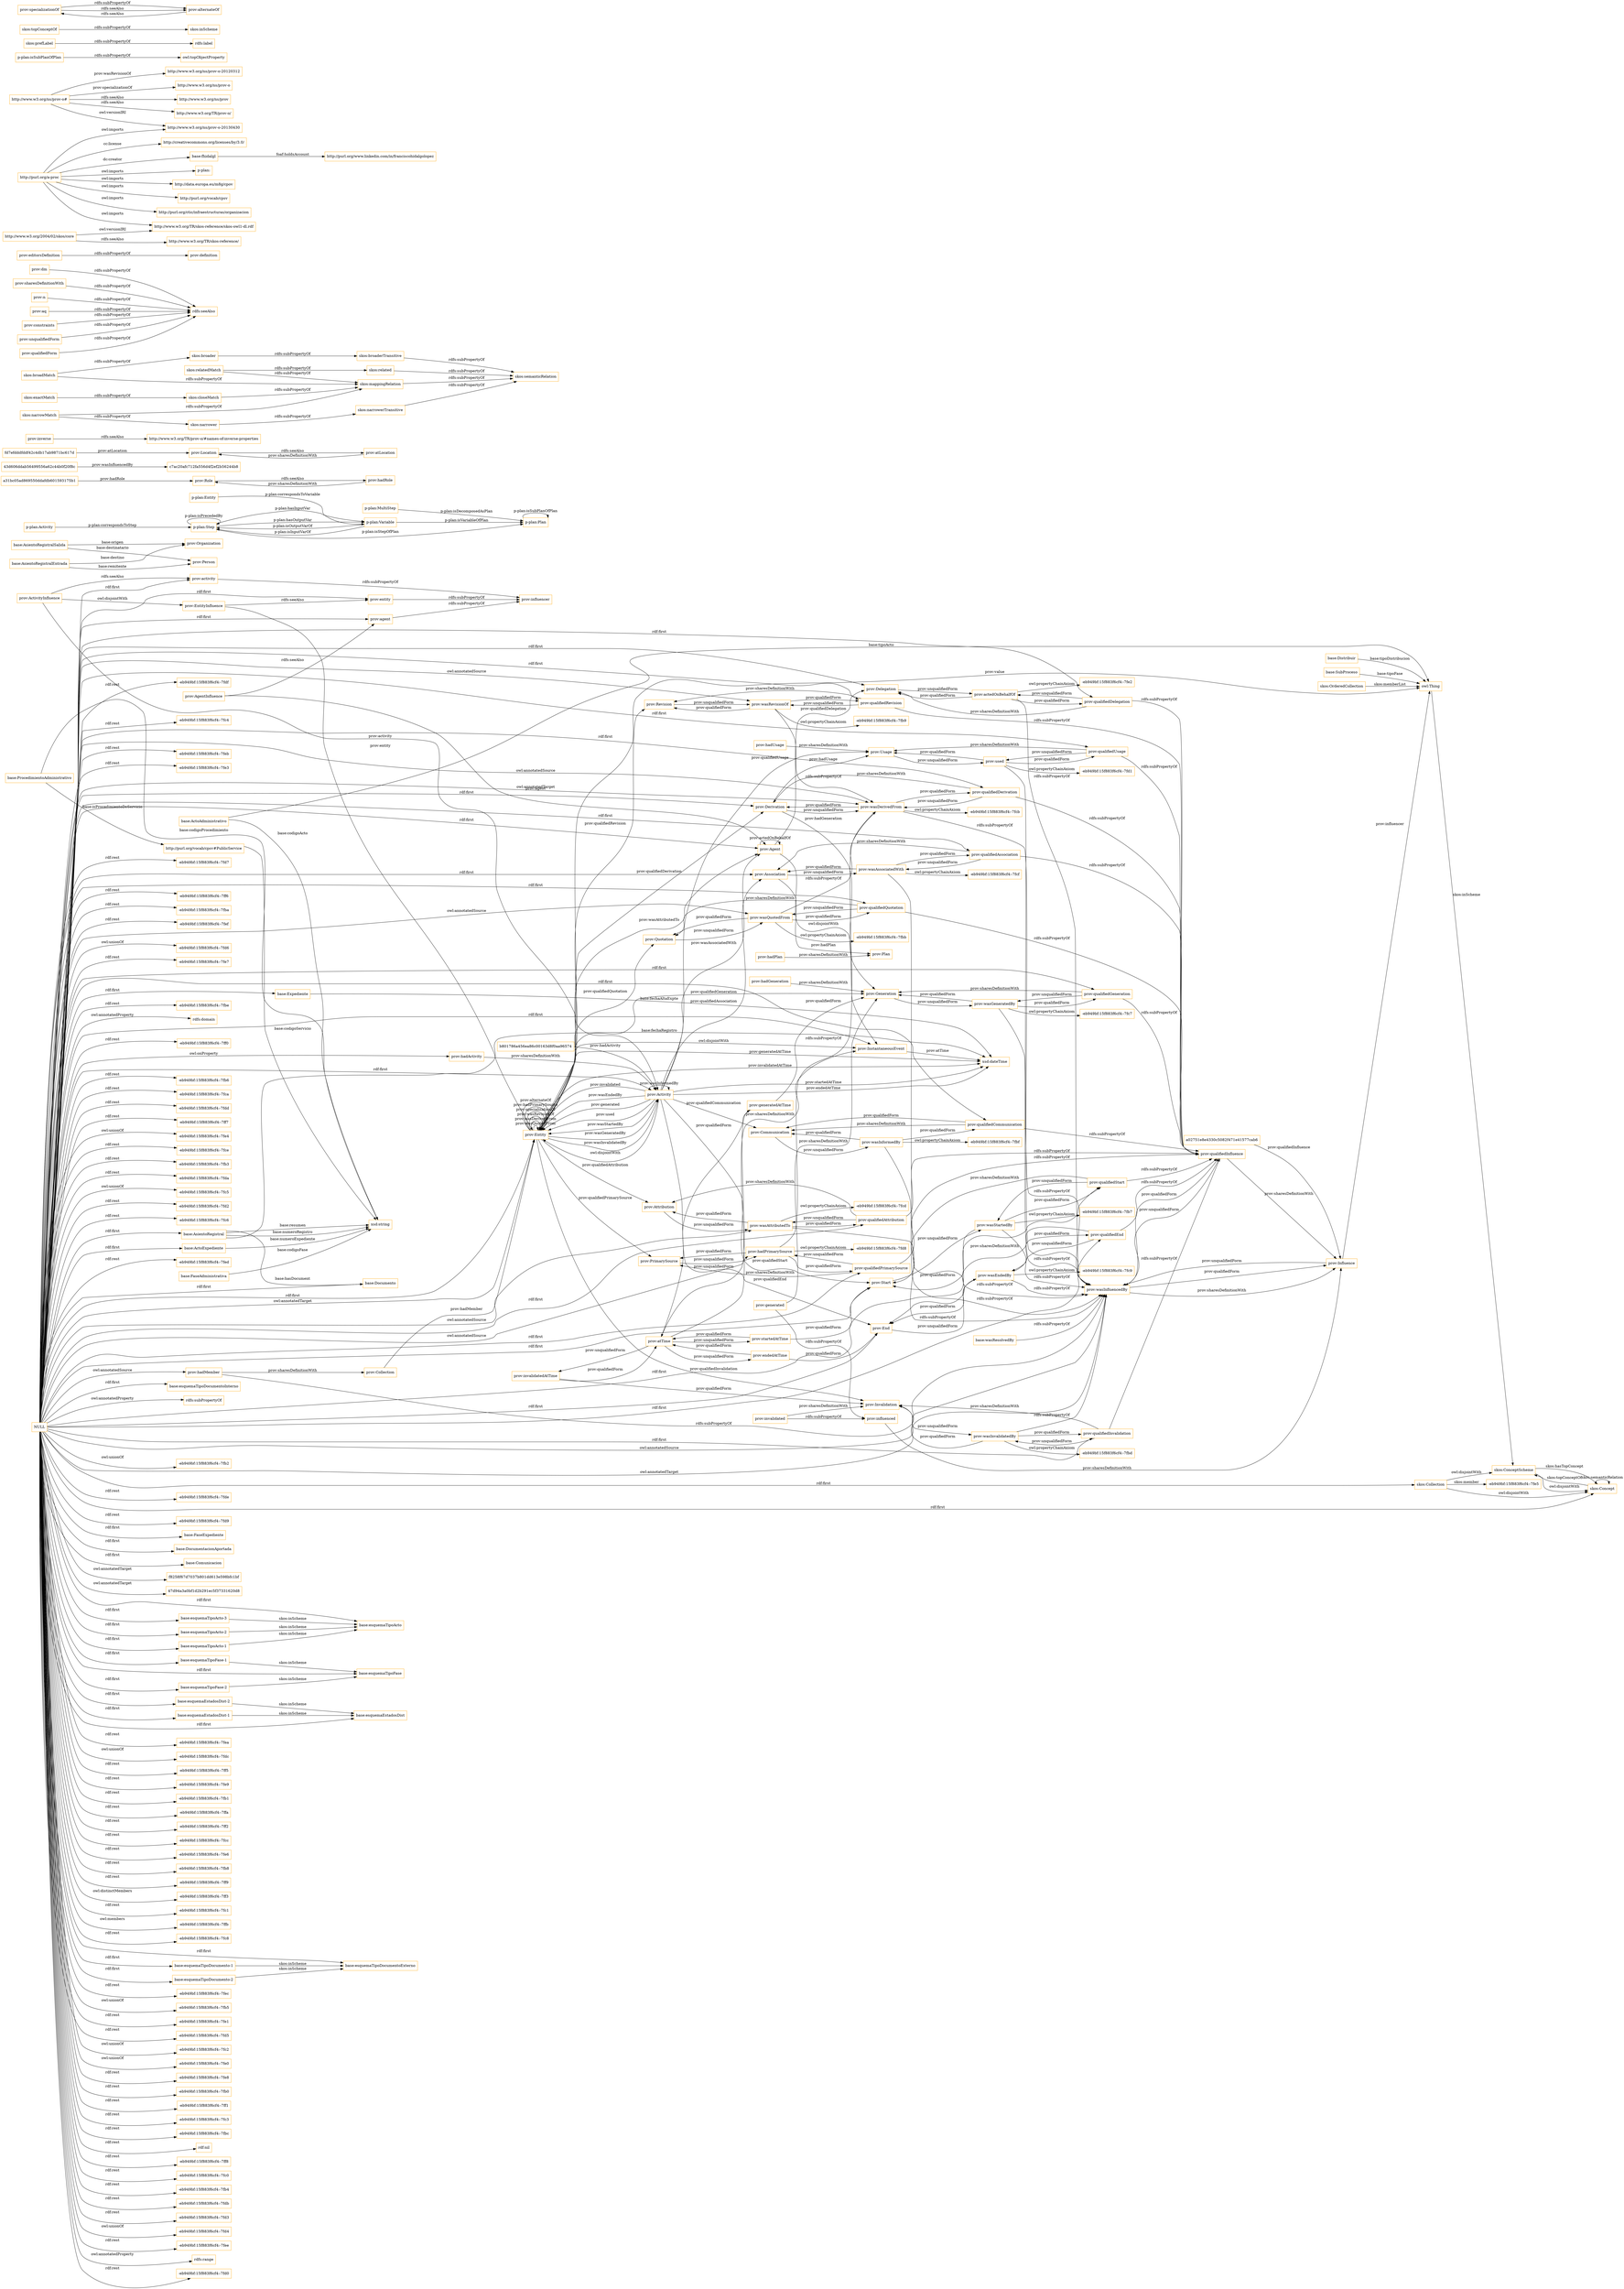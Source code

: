 digraph ar2dtool_diagram { 
rankdir=LR;
size="1501"
node [shape = rectangle, color="orange"]; "base:Distribuir" "base:AsientoRegistral" "base:FaseExpediente" "base:Documento" "base:AsientoRegistralSalida" "base:DocumentacionAportada" "base:ProcedimientoAdministrativo" "base:FaseAdministrativa" "base:ActoExpediente" "base:SubProceso" "skos:ConceptScheme" "base:AsientoRegistralEntrada" "base:Comunicacion" "base:Expediente" "skos:Concept" "base:ActoAdministrativo" "-eb949bf:15f883f6cf4:-7fe5" "skos:OrderedCollection" "skos:Collection" "p-plan:MultiStep" "p-plan:Activity" "p-plan:Step" "p-plan:Entity" "prov:Entity" "p-plan:Plan" "prov:Plan" "prov:Activity" "p-plan:Variable" "prov:Influence" "prov:End" "prov:Agent" "prov:Derivation" "prov:Role" "c7ac20afc712fa556d4f2ef2b56244b8" "prov:Quotation" "43d606ddab56499556a62c44b0f20f8c" "prov:Collection" "prov:InstantaneousEvent" "prov:Delegation" "prov:Invalidation" "fd7efdddfddf42c4db17ab9871bc617d" "prov:Usage" "f8258f67d7037b801dd613e598bfc1bf" "prov:Attribution" "prov:PrimarySource" "owl:Thing" "prov:ActivityInfluence" "47d94a3a0bf1d2b291ec5f37331620d8" "prov:Organization" "prov:Revision" "prov:Communication" "prov:Association" "prov:Start" "b801786a456ea86c00163d8f0aa96574" "a02751e8e4330c5082f471e41577cab6" "a31bc05ad869550ddafdb601593175b1" "prov:EntityInfluence" "prov:Location" "prov:AgentInfluence" "prov:Generation" "prov:Person" ; /*classes style*/
	"prov:qualifiedQuotation" -> "prov:wasQuotedFrom" [ label = "prov:unqualifiedForm" ];
	"prov:qualifiedQuotation" -> "prov:Quotation" [ label = "prov:sharesDefinitionWith" ];
	"prov:qualifiedQuotation" -> "prov:qualifiedInfluence" [ label = "rdfs:subPropertyOf" ];
	"prov:inverse" -> "http://www.w3.org/TR/prov-o/#names-of-inverse-properties" [ label = "rdfs:seeAlso" ];
	"prov:atLocation" -> "prov:Location" [ label = "prov:sharesDefinitionWith" ];
	"prov:Quotation" -> "prov:wasQuotedFrom" [ label = "prov:unqualifiedForm" ];
	"prov:Invalidation" -> "prov:wasInvalidatedBy" [ label = "prov:unqualifiedForm" ];
	"base:esquemaTipoActo-2" -> "base:esquemaTipoActo" [ label = "skos:inScheme" ];
	"skos:relatedMatch" -> "skos:related" [ label = "rdfs:subPropertyOf" ];
	"skos:relatedMatch" -> "skos:mappingRelation" [ label = "rdfs:subPropertyOf" ];
	"base:esquemaTipoFase-1" -> "base:esquemaTipoFase" [ label = "skos:inScheme" ];
	"prov:Location" -> "prov:atLocation" [ label = "rdfs:seeAlso" ];
	"prov:Communication" -> "prov:wasInformedBy" [ label = "prov:unqualifiedForm" ];
	"prov:dm" -> "rdfs:seeAlso" [ label = "rdfs:subPropertyOf" ];
	"prov:ActivityInfluence" -> "prov:activity" [ label = "rdfs:seeAlso" ];
	"prov:ActivityInfluence" -> "prov:EntityInfluence" [ label = "owl:disjointWith" ];
	"prov:used" -> "-eb949bf:15f883f6cf4:-7fd1" [ label = "owl:propertyChainAxiom" ];
	"prov:used" -> "prov:wasInfluencedBy" [ label = "rdfs:subPropertyOf" ];
	"prov:used" -> "prov:Usage" [ label = "prov:qualifiedForm" ];
	"prov:used" -> "prov:qualifiedUsage" [ label = "prov:qualifiedForm" ];
	"prov:entity" -> "prov:influencer" [ label = "rdfs:subPropertyOf" ];
	"prov:qualifiedDelegation" -> "prov:Delegation" [ label = "prov:sharesDefinitionWith" ];
	"prov:qualifiedDelegation" -> "prov:actedOnBehalfOf" [ label = "prov:unqualifiedForm" ];
	"prov:qualifiedDelegation" -> "prov:qualifiedInfluence" [ label = "rdfs:subPropertyOf" ];
	"prov:qualifiedStart" -> "prov:Start" [ label = "prov:sharesDefinitionWith" ];
	"prov:qualifiedStart" -> "prov:wasStartedBy" [ label = "prov:unqualifiedForm" ];
	"prov:qualifiedStart" -> "prov:qualifiedInfluence" [ label = "rdfs:subPropertyOf" ];
	"prov:qualifiedAssociation" -> "prov:Association" [ label = "prov:sharesDefinitionWith" ];
	"prov:qualifiedAssociation" -> "prov:wasAssociatedWith" [ label = "prov:unqualifiedForm" ];
	"prov:qualifiedAssociation" -> "prov:qualifiedInfluence" [ label = "rdfs:subPropertyOf" ];
	"prov:actedOnBehalfOf" -> "-eb949bf:15f883f6cf4:-7fe2" [ label = "owl:propertyChainAxiom" ];
	"prov:actedOnBehalfOf" -> "prov:qualifiedDelegation" [ label = "prov:qualifiedForm" ];
	"prov:actedOnBehalfOf" -> "prov:Delegation" [ label = "prov:qualifiedForm" ];
	"prov:actedOnBehalfOf" -> "prov:wasInfluencedBy" [ label = "rdfs:subPropertyOf" ];
	"prov:qualifiedCommunication" -> "prov:Communication" [ label = "prov:sharesDefinitionWith" ];
	"prov:qualifiedCommunication" -> "prov:Communication" [ label = "prov:qualifiedForm" ];
	"prov:qualifiedCommunication" -> "prov:qualifiedInfluence" [ label = "rdfs:subPropertyOf" ];
	"skos:related" -> "skos:semanticRelation" [ label = "rdfs:subPropertyOf" ];
	"prov:wasRevisionOf" -> "prov:Revision" [ label = "prov:qualifiedForm" ];
	"prov:wasRevisionOf" -> "-eb949bf:15f883f6cf4:-7fb9" [ label = "owl:propertyChainAxiom" ];
	"prov:wasRevisionOf" -> "prov:qualifiedRevision" [ label = "prov:qualifiedForm" ];
	"prov:wasRevisionOf" -> "prov:wasDerivedFrom" [ label = "rdfs:subPropertyOf" ];
	"prov:editorsDefinition" -> "prov:definition" [ label = "rdfs:subPropertyOf" ];
	"prov:wasDerivedFrom" -> "prov:Derivation" [ label = "prov:qualifiedForm" ];
	"prov:wasDerivedFrom" -> "prov:qualifiedDerivation" [ label = "prov:qualifiedForm" ];
	"prov:wasDerivedFrom" -> "prov:wasInfluencedBy" [ label = "rdfs:subPropertyOf" ];
	"prov:wasDerivedFrom" -> "-eb949bf:15f883f6cf4:-7fcb" [ label = "owl:propertyChainAxiom" ];
	"base:esquemaTipoActo-1" -> "base:esquemaTipoActo" [ label = "skos:inScheme" ];
	"prov:wasEndedBy" -> "prov:qualifiedEnd" [ label = "prov:qualifiedForm" ];
	"prov:wasEndedBy" -> "-eb949bf:15f883f6cf4:-7fc9" [ label = "owl:propertyChainAxiom" ];
	"prov:wasEndedBy" -> "prov:End" [ label = "prov:qualifiedForm" ];
	"prov:wasEndedBy" -> "prov:wasInfluencedBy" [ label = "rdfs:subPropertyOf" ];
	"base:esquemaEstadosDist-2" -> "base:esquemaEstadosDist" [ label = "skos:inScheme" ];
	"prov:PrimarySource" -> "prov:hadPrimarySource" [ label = "prov:unqualifiedForm" ];
	"skos:ConceptScheme" -> "skos:Concept" [ label = "owl:disjointWith" ];
	"prov:wasAttributedTo" -> "prov:Attribution" [ label = "prov:qualifiedForm" ];
	"prov:wasAttributedTo" -> "prov:wasInfluencedBy" [ label = "rdfs:subPropertyOf" ];
	"prov:wasAttributedTo" -> "-eb949bf:15f883f6cf4:-7fcd" [ label = "owl:propertyChainAxiom" ];
	"prov:wasAttributedTo" -> "prov:qualifiedAttribution" [ label = "prov:qualifiedForm" ];
	"prov:Role" -> "prov:hadRole" [ label = "rdfs:seeAlso" ];
	"prov:Attribution" -> "prov:wasAttributedTo" [ label = "prov:unqualifiedForm" ];
	"prov:hadPrimarySource" -> "prov:PrimarySource" [ label = "prov:qualifiedForm" ];
	"prov:hadPrimarySource" -> "-eb949bf:15f883f6cf4:-7fd8" [ label = "owl:propertyChainAxiom" ];
	"prov:hadPrimarySource" -> "prov:qualifiedPrimarySource" [ label = "prov:qualifiedForm" ];
	"prov:hadPrimarySource" -> "prov:wasDerivedFrom" [ label = "rdfs:subPropertyOf" ];
	"prov:qualifiedPrimarySource" -> "prov:qualifiedInfluence" [ label = "rdfs:subPropertyOf" ];
	"prov:qualifiedPrimarySource" -> "prov:PrimarySource" [ label = "prov:sharesDefinitionWith" ];
	"prov:qualifiedPrimarySource" -> "prov:hadPrimarySource" [ label = "prov:unqualifiedForm" ];
	"prov:invalidated" -> "prov:influenced" [ label = "rdfs:subPropertyOf" ];
	"prov:invalidated" -> "prov:Invalidation" [ label = "prov:sharesDefinitionWith" ];
	"prov:generated" -> "prov:Generation" [ label = "prov:sharesDefinitionWith" ];
	"prov:generated" -> "prov:influenced" [ label = "rdfs:subPropertyOf" ];
	"skos:narrower" -> "skos:narrowerTransitive" [ label = "rdfs:subPropertyOf" ];
	"prov:Delegation" -> "prov:actedOnBehalfOf" [ label = "prov:unqualifiedForm" ];
	"skos:broaderTransitive" -> "skos:semanticRelation" [ label = "rdfs:subPropertyOf" ];
	"skos:broader" -> "skos:broaderTransitive" [ label = "rdfs:subPropertyOf" ];
	"prov:End" -> "prov:wasEndedBy" [ label = "prov:unqualifiedForm" ];
	"prov:Derivation" -> "prov:wasDerivedFrom" [ label = "prov:unqualifiedForm" ];
	"http://purl.org/a-proc" -> "base:fhidalgl" [ label = "dc:creator" ];
	"http://purl.org/a-proc" -> "p-plan:" [ label = "owl:imports" ];
	"http://purl.org/a-proc" -> "http://www.w3.org/ns/prov-o-20130430" [ label = "owl:imports" ];
	"http://purl.org/a-proc" -> "http://data.europa.eu/m8g/cpov" [ label = "owl:imports" ];
	"http://purl.org/a-proc" -> "http://purl.org/vocab/cpsv" [ label = "owl:imports" ];
	"http://purl.org/a-proc" -> "http://purl.org/ctic/infraestructuras/organizacion" [ label = "owl:imports" ];
	"http://purl.org/a-proc" -> "http://www.w3.org/TR/skos-reference/skos-owl1-dl.rdf" [ label = "owl:imports" ];
	"http://purl.org/a-proc" -> "http://creativecommons.org/licenses/by/3.0/" [ label = "cc:license" ];
	"prov:Association" -> "prov:wasAssociatedWith" [ label = "prov:unqualifiedForm" ];
	"prov:qualifiedDerivation" -> "prov:wasDerivedFrom" [ label = "prov:unqualifiedForm" ];
	"prov:qualifiedDerivation" -> "prov:qualifiedInfluence" [ label = "rdfs:subPropertyOf" ];
	"prov:qualifiedDerivation" -> "prov:Derivation" [ label = "prov:sharesDefinitionWith" ];
	"base:esquemaEstadosDist-1" -> "base:esquemaEstadosDist" [ label = "skos:inScheme" ];
	"prov:wasInfluencedBy" -> "prov:Influence" [ label = "prov:sharesDefinitionWith" ];
	"prov:wasInfluencedBy" -> "prov:Influence" [ label = "prov:qualifiedForm" ];
	"prov:wasInfluencedBy" -> "prov:qualifiedInfluence" [ label = "prov:qualifiedForm" ];
	"prov:hadPlan" -> "prov:Plan" [ label = "prov:sharesDefinitionWith" ];
	"prov:Usage" -> "prov:used" [ label = "prov:unqualifiedForm" ];
	"skos:broadMatch" -> "skos:broader" [ label = "rdfs:subPropertyOf" ];
	"skos:broadMatch" -> "skos:mappingRelation" [ label = "rdfs:subPropertyOf" ];
	"http://www.w3.org/2004/02/skos/core" -> "http://www.w3.org/TR/skos-reference/skos-owl1-dl.rdf" [ label = "owl:versionIRI" ];
	"http://www.w3.org/2004/02/skos/core" -> "http://www.w3.org/TR/skos-reference/" [ label = "rdfs:seeAlso" ];
	"prov:hadUsage" -> "prov:Usage" [ label = "prov:sharesDefinitionWith" ];
	"prov:hadMember" -> "prov:Collection" [ label = "prov:sharesDefinitionWith" ];
	"prov:hadMember" -> "prov:wasInfluencedBy" [ label = "rdfs:subPropertyOf" ];
	"prov:Agent" -> "prov:InstantaneousEvent" [ label = "owl:disjointWith" ];
	"prov:agent" -> "prov:influencer" [ label = "rdfs:subPropertyOf" ];
	"prov:hadGeneration" -> "prov:Generation" [ label = "prov:sharesDefinitionWith" ];
	"p-plan:isSubPlanOfPlan" -> "owl:topObjectProperty" [ label = "rdfs:subPropertyOf" ];
	"prov:Start" -> "prov:wasStartedBy" [ label = "prov:unqualifiedForm" ];
	"prov:Revision" -> "prov:wasRevisionOf" [ label = "prov:unqualifiedForm" ];
	"prov:qualifiedGeneration" -> "prov:wasGeneratedBy" [ label = "prov:unqualifiedForm" ];
	"prov:qualifiedGeneration" -> "prov:qualifiedInfluence" [ label = "rdfs:subPropertyOf" ];
	"prov:qualifiedGeneration" -> "prov:Generation" [ label = "prov:sharesDefinitionWith" ];
	"skos:narrowerTransitive" -> "skos:semanticRelation" [ label = "rdfs:subPropertyOf" ];
	"NULL" -> "-eb949bf:15f883f6cf4:-7fea" [ label = "rdf:rest" ];
	"NULL" -> "-eb949bf:15f883f6cf4:-7fdc" [ label = "owl:unionOf" ];
	"NULL" -> "prov:Start" [ label = "rdf:first" ];
	"NULL" -> "prov:qualifiedRevision" [ label = "rdf:first" ];
	"NULL" -> "-eb949bf:15f883f6cf4:-7ff5" [ label = "rdf:rest" ];
	"NULL" -> "base:ActoExpediente" [ label = "rdf:first" ];
	"NULL" -> "prov:qualifiedStart" [ label = "rdf:first" ];
	"NULL" -> "-eb949bf:15f883f6cf4:-7fe9" [ label = "rdf:rest" ];
	"NULL" -> "skos:Concept" [ label = "rdf:first" ];
	"NULL" -> "-eb949bf:15f883f6cf4:-7fb1" [ label = "rdf:rest" ];
	"NULL" -> "-eb949bf:15f883f6cf4:-7ffa" [ label = "rdf:rest" ];
	"NULL" -> "base:esquemaTipoActo-1" [ label = "rdf:first" ];
	"NULL" -> "-eb949bf:15f883f6cf4:-7ff2" [ label = "rdf:rest" ];
	"NULL" -> "-eb949bf:15f883f6cf4:-7fcc" [ label = "rdf:rest" ];
	"NULL" -> "prov:wasInfluencedBy" [ label = "owl:annotatedTarget" ];
	"NULL" -> "-eb949bf:15f883f6cf4:-7fe6" [ label = "rdf:rest" ];
	"NULL" -> "-eb949bf:15f883f6cf4:-7fb8" [ label = "rdf:rest" ];
	"NULL" -> "prov:hadMember" [ label = "owl:annotatedSource" ];
	"NULL" -> "-eb949bf:15f883f6cf4:-7ff9" [ label = "rdf:rest" ];
	"NULL" -> "-eb949bf:15f883f6cf4:-7ff3" [ label = "owl:distinctMembers" ];
	"NULL" -> "-eb949bf:15f883f6cf4:-7fc1" [ label = "rdf:rest" ];
	"NULL" -> "base:esquemaEstadosDist" [ label = "rdf:first" ];
	"NULL" -> "prov:Derivation" [ label = "rdf:first" ];
	"NULL" -> "-eb949bf:15f883f6cf4:-7ffb" [ label = "owl:members" ];
	"NULL" -> "prov:qualifiedAssociation" [ label = "rdf:first" ];
	"NULL" -> "base:Comunicacion" [ label = "rdf:first" ];
	"NULL" -> "-eb949bf:15f883f6cf4:-7fc8" [ label = "rdf:rest" ];
	"NULL" -> "base:esquemaTipoDocumento-1" [ label = "rdf:first" ];
	"NULL" -> "base:esquemaTipoDocumento-2" [ label = "rdf:first" ];
	"NULL" -> "base:esquemaTipoFase-1" [ label = "rdf:first" ];
	"NULL" -> "prov:wasDerivedFrom" [ label = "owl:annotatedSource" ];
	"NULL" -> "-eb949bf:15f883f6cf4:-7fec" [ label = "rdf:rest" ];
	"NULL" -> "prov:wasInfluencedBy" [ label = "owl:annotatedSource" ];
	"NULL" -> "prov:qualifiedCommunication" [ label = "rdf:first" ];
	"NULL" -> "prov:wasDerivedFrom" [ label = "owl:annotatedTarget" ];
	"NULL" -> "f8258f67d7037b801dd613e598bfc1bf" [ label = "owl:annotatedTarget" ];
	"NULL" -> "-eb949bf:15f883f6cf4:-7fb5" [ label = "owl:unionOf" ];
	"NULL" -> "-eb949bf:15f883f6cf4:-7fe1" [ label = "rdf:rest" ];
	"NULL" -> "prov:qualifiedPrimarySource" [ label = "rdf:first" ];
	"NULL" -> "-eb949bf:15f883f6cf4:-7fd5" [ label = "rdf:rest" ];
	"NULL" -> "-eb949bf:15f883f6cf4:-7fc2" [ label = "owl:unionOf" ];
	"NULL" -> "base:Documento" [ label = "rdf:first" ];
	"NULL" -> "-eb949bf:15f883f6cf4:-7fe0" [ label = "owl:unionOf" ];
	"NULL" -> "-eb949bf:15f883f6cf4:-7fe8" [ label = "rdf:rest" ];
	"NULL" -> "-eb949bf:15f883f6cf4:-7fb0" [ label = "rdf:rest" ];
	"NULL" -> "prov:wasAttributedTo" [ label = "owl:annotatedSource" ];
	"NULL" -> "prov:Entity" [ label = "rdf:first" ];
	"NULL" -> "-eb949bf:15f883f6cf4:-7ff1" [ label = "rdf:rest" ];
	"NULL" -> "-eb949bf:15f883f6cf4:-7fc3" [ label = "rdf:rest" ];
	"NULL" -> "prov:entity" [ label = "rdf:first" ];
	"NULL" -> "prov:qualifiedUsage" [ label = "rdf:first" ];
	"NULL" -> "-eb949bf:15f883f6cf4:-7fbc" [ label = "rdf:rest" ];
	"NULL" -> "base:Expediente" [ label = "rdf:first" ];
	"NULL" -> "prov:Delegation" [ label = "rdf:first" ];
	"NULL" -> "prov:Entity" [ label = "owl:annotatedTarget" ];
	"NULL" -> "prov:wasQuotedFrom" [ label = "owl:annotatedSource" ];
	"NULL" -> "rdf:nil" [ label = "rdf:rest" ];
	"NULL" -> "-eb949bf:15f883f6cf4:-7ff8" [ label = "rdf:rest" ];
	"NULL" -> "-eb949bf:15f883f6cf4:-7fc0" [ label = "rdf:rest" ];
	"NULL" -> "-eb949bf:15f883f6cf4:-7fb4" [ label = "rdf:rest" ];
	"NULL" -> "-eb949bf:15f883f6cf4:-7fdb" [ label = "rdf:rest" ];
	"NULL" -> "prov:qualifiedInvalidation" [ label = "rdf:first" ];
	"NULL" -> "base:esquemaEstadosDist-1" [ label = "rdf:first" ];
	"NULL" -> "-eb949bf:15f883f6cf4:-7fd3" [ label = "rdf:rest" ];
	"NULL" -> "-eb949bf:15f883f6cf4:-7fd4" [ label = "owl:unionOf" ];
	"NULL" -> "prov:agent" [ label = "rdf:first" ];
	"NULL" -> "prov:qualifiedEnd" [ label = "rdf:first" ];
	"NULL" -> "-eb949bf:15f883f6cf4:-7fee" [ label = "rdf:rest" ];
	"NULL" -> "rdfs:range" [ label = "owl:annotatedProperty" ];
	"NULL" -> "prov:Activity" [ label = "rdf:first" ];
	"NULL" -> "prov:End" [ label = "rdf:first" ];
	"NULL" -> "47d94a3a0bf1d2b291ec5f37331620d8" [ label = "owl:annotatedTarget" ];
	"NULL" -> "-eb949bf:15f883f6cf4:-7fd0" [ label = "rdf:rest" ];
	"NULL" -> "prov:Association" [ label = "rdf:first" ];
	"NULL" -> "-eb949bf:15f883f6cf4:-7fdf" [ label = "rdf:rest" ];
	"NULL" -> "base:DocumentacionAportada" [ label = "rdf:first" ];
	"NULL" -> "-eb949bf:15f883f6cf4:-7fc4" [ label = "rdf:rest" ];
	"NULL" -> "-eb949bf:15f883f6cf4:-7feb" [ label = "rdf:rest" ];
	"NULL" -> "prov:activity" [ label = "rdf:first" ];
	"NULL" -> "base:esquemaEstadosDist-2" [ label = "rdf:first" ];
	"NULL" -> "-eb949bf:15f883f6cf4:-7fe3" [ label = "rdf:rest" ];
	"NULL" -> "-eb949bf:15f883f6cf4:-7fd7" [ label = "rdf:rest" ];
	"NULL" -> "prov:InstantaneousEvent" [ label = "rdf:first" ];
	"NULL" -> "-eb949bf:15f883f6cf4:-7ff6" [ label = "rdf:rest" ];
	"NULL" -> "prov:qualifiedDelegation" [ label = "rdf:first" ];
	"NULL" -> "-eb949bf:15f883f6cf4:-7fba" [ label = "rdf:rest" ];
	"NULL" -> "-eb949bf:15f883f6cf4:-7fef" [ label = "rdf:rest" ];
	"NULL" -> "-eb949bf:15f883f6cf4:-7fd6" [ label = "owl:unionOf" ];
	"NULL" -> "prov:qualifiedDerivation" [ label = "rdf:first" ];
	"NULL" -> "prov:qualifiedGeneration" [ label = "rdf:first" ];
	"NULL" -> "prov:wasRevisionOf" [ label = "owl:annotatedSource" ];
	"NULL" -> "prov:qualifiedAttribution" [ label = "rdf:first" ];
	"NULL" -> "base:esquemaTipoActo" [ label = "rdf:first" ];
	"NULL" -> "-eb949bf:15f883f6cf4:-7fe7" [ label = "rdf:rest" ];
	"NULL" -> "base:FaseExpediente" [ label = "rdf:first" ];
	"NULL" -> "-eb949bf:15f883f6cf4:-7fbe" [ label = "rdf:rest" ];
	"NULL" -> "rdfs:domain" [ label = "owl:annotatedProperty" ];
	"NULL" -> "prov:hadActivity" [ label = "owl:onProperty" ];
	"NULL" -> "prov:hadPrimarySource" [ label = "owl:annotatedSource" ];
	"NULL" -> "base:esquemaTipoActo-2" [ label = "rdf:first" ];
	"NULL" -> "base:esquemaTipoActo-3" [ label = "rdf:first" ];
	"NULL" -> "-eb949bf:15f883f6cf4:-7ff0" [ label = "rdf:rest" ];
	"NULL" -> "-eb949bf:15f883f6cf4:-7fca" [ label = "rdf:rest" ];
	"NULL" -> "base:esquemaTipoDocumentoExterno" [ label = "rdf:first" ];
	"NULL" -> "-eb949bf:15f883f6cf4:-7fe4" [ label = "owl:unionOf" ];
	"NULL" -> "-eb949bf:15f883f6cf4:-7fb6" [ label = "rdf:rest" ];
	"NULL" -> "-eb949bf:15f883f6cf4:-7fdd" [ label = "rdf:rest" ];
	"NULL" -> "-eb949bf:15f883f6cf4:-7ff7" [ label = "rdf:rest" ];
	"NULL" -> "base:esquemaTipoFase" [ label = "rdf:first" ];
	"NULL" -> "-eb949bf:15f883f6cf4:-7fce" [ label = "rdf:rest" ];
	"NULL" -> "-eb949bf:15f883f6cf4:-7fb3" [ label = "rdf:rest" ];
	"NULL" -> "-eb949bf:15f883f6cf4:-7fda" [ label = "rdf:rest" ];
	"NULL" -> "-eb949bf:15f883f6cf4:-7fc5" [ label = "owl:unionOf" ];
	"NULL" -> "-eb949bf:15f883f6cf4:-7fd2" [ label = "rdf:rest" ];
	"NULL" -> "base:esquemaTipoDocumentoInterno" [ label = "rdf:first" ];
	"NULL" -> "rdfs:subPropertyOf" [ label = "owl:annotatedProperty" ];
	"NULL" -> "-eb949bf:15f883f6cf4:-7fc6" [ label = "rdf:rest" ];
	"NULL" -> "prov:Agent" [ label = "rdf:first" ];
	"NULL" -> "-eb949bf:15f883f6cf4:-7fed" [ label = "rdf:rest" ];
	"NULL" -> "base:AsientoRegistral" [ label = "rdf:first" ];
	"NULL" -> "-eb949bf:15f883f6cf4:-7fb2" [ label = "owl:unionOf" ];
	"NULL" -> "skos:Collection" [ label = "rdf:first" ];
	"NULL" -> "prov:qualifiedQuotation" [ label = "rdf:first" ];
	"NULL" -> "-eb949bf:15f883f6cf4:-7fde" [ label = "rdf:rest" ];
	"NULL" -> "-eb949bf:15f883f6cf4:-7fd9" [ label = "rdf:rest" ];
	"NULL" -> "base:esquemaTipoFase-2" [ label = "rdf:first" ];
	"base:wasResolvedBy" -> "prov:wasInfluencedBy" [ label = "rdfs:subPropertyOf" ];
	"prov:EntityInfluence" -> "prov:entity" [ label = "rdfs:seeAlso" ];
	"prov:influenced" -> "prov:Influence" [ label = "prov:sharesDefinitionWith" ];
	"skos:prefLabel" -> "rdfs:label" [ label = "rdfs:subPropertyOf" ];
	"base:esquemaTipoDocumento-2" -> "base:esquemaTipoDocumentoExterno" [ label = "skos:inScheme" ];
	"prov:hadActivity" -> "prov:Activity" [ label = "prov:sharesDefinitionWith" ];
	"skos:narrowMatch" -> "skos:narrower" [ label = "rdfs:subPropertyOf" ];
	"skos:narrowMatch" -> "skos:mappingRelation" [ label = "rdfs:subPropertyOf" ];
	"prov:sharesDefinitionWith" -> "rdfs:seeAlso" [ label = "rdfs:subPropertyOf" ];
	"prov:qualifiedInvalidation" -> "prov:Invalidation" [ label = "prov:sharesDefinitionWith" ];
	"prov:qualifiedInvalidation" -> "prov:wasInvalidatedBy" [ label = "prov:unqualifiedForm" ];
	"prov:qualifiedInvalidation" -> "prov:qualifiedInfluence" [ label = "rdfs:subPropertyOf" ];
	"prov:startedAtTime" -> "prov:Start" [ label = "prov:qualifiedForm" ];
	"prov:startedAtTime" -> "prov:atTime" [ label = "prov:qualifiedForm" ];
	"prov:wasAssociatedWith" -> "prov:Association" [ label = "prov:qualifiedForm" ];
	"prov:wasAssociatedWith" -> "prov:wasInfluencedBy" [ label = "rdfs:subPropertyOf" ];
	"prov:wasAssociatedWith" -> "prov:qualifiedAssociation" [ label = "prov:qualifiedForm" ];
	"prov:wasAssociatedWith" -> "-eb949bf:15f883f6cf4:-7fcf" [ label = "owl:propertyChainAxiom" ];
	"prov:endedAtTime" -> "prov:End" [ label = "prov:qualifiedForm" ];
	"prov:endedAtTime" -> "prov:atTime" [ label = "prov:qualifiedForm" ];
	"prov:AgentInfluence" -> "prov:agent" [ label = "rdfs:seeAlso" ];
	"prov:hadRole" -> "prov:Role" [ label = "prov:sharesDefinitionWith" ];
	"prov:activity" -> "prov:influencer" [ label = "rdfs:subPropertyOf" ];
	"prov:qualifiedInfluence" -> "prov:wasInfluencedBy" [ label = "prov:unqualifiedForm" ];
	"prov:qualifiedInfluence" -> "prov:Influence" [ label = "prov:sharesDefinitionWith" ];
	"prov:wasQuotedFrom" -> "prov:wasDerivedFrom" [ label = "rdfs:subPropertyOf" ];
	"prov:wasQuotedFrom" -> "prov:qualifiedQuotation" [ label = "prov:qualifiedForm" ];
	"prov:wasQuotedFrom" -> "prov:Quotation" [ label = "prov:qualifiedForm" ];
	"prov:wasQuotedFrom" -> "-eb949bf:15f883f6cf4:-7fbb" [ label = "owl:propertyChainAxiom" ];
	"prov:n" -> "rdfs:seeAlso" [ label = "rdfs:subPropertyOf" ];
	"prov:wasInformedBy" -> "-eb949bf:15f883f6cf4:-7fbf" [ label = "owl:propertyChainAxiom" ];
	"prov:wasInformedBy" -> "prov:wasInfluencedBy" [ label = "rdfs:subPropertyOf" ];
	"prov:wasInformedBy" -> "prov:qualifiedCommunication" [ label = "prov:qualifiedForm" ];
	"prov:wasInformedBy" -> "prov:Communication" [ label = "prov:qualifiedForm" ];
	"prov:aq" -> "rdfs:seeAlso" [ label = "rdfs:subPropertyOf" ];
	"prov:atTime" -> "prov:invalidatedAtTime" [ label = "prov:unqualifiedForm" ];
	"prov:atTime" -> "prov:startedAtTime" [ label = "prov:unqualifiedForm" ];
	"prov:atTime" -> "prov:generatedAtTime" [ label = "prov:unqualifiedForm" ];
	"prov:atTime" -> "prov:endedAtTime" [ label = "prov:unqualifiedForm" ];
	"prov:atTime" -> "prov:InstantaneousEvent" [ label = "prov:sharesDefinitionWith" ];
	"prov:constraints" -> "rdfs:seeAlso" [ label = "rdfs:subPropertyOf" ];
	"http://www.w3.org/ns/prov-o#" -> "http://www.w3.org/ns/prov-o-20120312" [ label = "prov:wasRevisionOf" ];
	"http://www.w3.org/ns/prov-o#" -> "http://www.w3.org/ns/prov-o" [ label = "prov:specializationOf" ];
	"http://www.w3.org/ns/prov-o#" -> "http://www.w3.org/ns/prov-o-20130430" [ label = "owl:versionIRI" ];
	"http://www.w3.org/ns/prov-o#" -> "http://www.w3.org/ns/prov" [ label = "rdfs:seeAlso" ];
	"http://www.w3.org/ns/prov-o#" -> "http://www.w3.org/TR/prov-o/" [ label = "rdfs:seeAlso" ];
	"prov:qualifiedEnd" -> "prov:qualifiedInfluence" [ label = "rdfs:subPropertyOf" ];
	"prov:qualifiedEnd" -> "prov:wasEndedBy" [ label = "prov:unqualifiedForm" ];
	"prov:qualifiedEnd" -> "prov:End" [ label = "prov:sharesDefinitionWith" ];
	"base:esquemaTipoDocumento-1" -> "base:esquemaTipoDocumentoExterno" [ label = "skos:inScheme" ];
	"prov:qualifiedUsage" -> "prov:qualifiedInfluence" [ label = "rdfs:subPropertyOf" ];
	"prov:qualifiedUsage" -> "prov:Usage" [ label = "prov:sharesDefinitionWith" ];
	"prov:qualifiedUsage" -> "prov:used" [ label = "prov:unqualifiedForm" ];
	"prov:Influence" -> "prov:wasInfluencedBy" [ label = "prov:unqualifiedForm" ];
	"skos:mappingRelation" -> "skos:semanticRelation" [ label = "rdfs:subPropertyOf" ];
	"base:fhidalgl" -> "http://purl.org/www.linkedin.com/in/franciscohidalgolopez" [ label = "foaf:holdsAccount" ];
	"prov:wasStartedBy" -> "prov:qualifiedStart" [ label = "prov:qualifiedForm" ];
	"prov:wasStartedBy" -> "-eb949bf:15f883f6cf4:-7fb7" [ label = "owl:propertyChainAxiom" ];
	"prov:wasStartedBy" -> "prov:wasInfluencedBy" [ label = "rdfs:subPropertyOf" ];
	"prov:wasStartedBy" -> "prov:Start" [ label = "prov:qualifiedForm" ];
	"prov:Generation" -> "prov:wasGeneratedBy" [ label = "prov:unqualifiedForm" ];
	"prov:qualifiedAttribution" -> "prov:qualifiedInfluence" [ label = "rdfs:subPropertyOf" ];
	"prov:qualifiedAttribution" -> "prov:wasAttributedTo" [ label = "prov:unqualifiedForm" ];
	"prov:qualifiedAttribution" -> "prov:Attribution" [ label = "prov:sharesDefinitionWith" ];
	"skos:Collection" -> "skos:ConceptScheme" [ label = "owl:disjointWith" ];
	"skos:Collection" -> "skos:Concept" [ label = "owl:disjointWith" ];
	"skos:topConceptOf" -> "skos:inScheme" [ label = "rdfs:subPropertyOf" ];
	"prov:invalidatedAtTime" -> "prov:atTime" [ label = "prov:qualifiedForm" ];
	"prov:invalidatedAtTime" -> "prov:Invalidation" [ label = "prov:qualifiedForm" ];
	"prov:Entity" -> "prov:InstantaneousEvent" [ label = "owl:disjointWith" ];
	"prov:wasGeneratedBy" -> "prov:wasInfluencedBy" [ label = "rdfs:subPropertyOf" ];
	"prov:wasGeneratedBy" -> "prov:Generation" [ label = "prov:qualifiedForm" ];
	"prov:wasGeneratedBy" -> "-eb949bf:15f883f6cf4:-7fc7" [ label = "owl:propertyChainAxiom" ];
	"prov:wasGeneratedBy" -> "prov:qualifiedGeneration" [ label = "prov:qualifiedForm" ];
	"skos:exactMatch" -> "skos:closeMatch" [ label = "rdfs:subPropertyOf" ];
	"prov:specializationOf" -> "prov:alternateOf" [ label = "rdfs:subPropertyOf" ];
	"prov:specializationOf" -> "prov:alternateOf" [ label = "rdfs:seeAlso" ];
	"prov:unqualifiedForm" -> "rdfs:seeAlso" [ label = "rdfs:subPropertyOf" ];
	"prov:wasInvalidatedBy" -> "prov:wasInfluencedBy" [ label = "rdfs:subPropertyOf" ];
	"prov:wasInvalidatedBy" -> "-eb949bf:15f883f6cf4:-7fbd" [ label = "owl:propertyChainAxiom" ];
	"prov:wasInvalidatedBy" -> "prov:qualifiedInvalidation" [ label = "prov:qualifiedForm" ];
	"prov:wasInvalidatedBy" -> "prov:Invalidation" [ label = "prov:qualifiedForm" ];
	"base:esquemaTipoActo-3" -> "base:esquemaTipoActo" [ label = "skos:inScheme" ];
	"skos:closeMatch" -> "skos:mappingRelation" [ label = "rdfs:subPropertyOf" ];
	"base:esquemaTipoFase-2" -> "base:esquemaTipoFase" [ label = "skos:inScheme" ];
	"prov:qualifiedForm" -> "rdfs:seeAlso" [ label = "rdfs:subPropertyOf" ];
	"prov:qualifiedRevision" -> "prov:qualifiedInfluence" [ label = "rdfs:subPropertyOf" ];
	"prov:qualifiedRevision" -> "prov:wasRevisionOf" [ label = "prov:unqualifiedForm" ];
	"prov:qualifiedRevision" -> "prov:Revision" [ label = "prov:sharesDefinitionWith" ];
	"prov:Activity" -> "prov:Entity" [ label = "owl:disjointWith" ];
	"prov:generatedAtTime" -> "prov:atTime" [ label = "prov:qualifiedForm" ];
	"prov:generatedAtTime" -> "prov:Generation" [ label = "prov:qualifiedForm" ];
	"prov:alternateOf" -> "prov:specializationOf" [ label = "rdfs:seeAlso" ];
	"p-plan:Entity" -> "p-plan:Variable" [ label = "p-plan:correspondsToVariable" ];
	"prov:Activity" -> "prov:Agent" [ label = "prov:wasAssociatedWith" ];
	"prov:Activity" -> "prov:Association" [ label = "prov:qualifiedAssociation" ];
	"prov:Association" -> "prov:Plan" [ label = "prov:hadPlan" ];
	"prov:Entity" -> "prov:Invalidation" [ label = "prov:qualifiedInvalidation" ];
	"43d606ddab56499556a62c44b0f20f8c" -> "c7ac20afc712fa556d4f2ef2b56244b8" [ label = "prov:wasInfluencedBy" ];
	"base:Distribuir" -> "owl:Thing" [ label = "base:tipoDistribucion" ];
	"prov:Activity" -> "prov:Usage" [ label = "prov:qualifiedUsage" ];
	"prov:Activity" -> "prov:Activity" [ label = "prov:wasInformedBy" ];
	"prov:Activity" -> "prov:Entity" [ label = "prov:invalidated" ];
	"prov:Derivation" -> "prov:Usage" [ label = "prov:hadUsage" ];
	"owl:Thing" -> "skos:ConceptScheme" [ label = "skos:inScheme" ];
	"prov:Activity" -> "xsd:dateTime" [ label = "prov:startedAtTime" ];
	"http://purl.org/vocab/cpsv#PublicService" -> "xsd:string" [ label = "base:codigoServicio" ];
	"skos:OrderedCollection" -> "owl:Thing" [ label = "skos:memberList" ];
	"base:Expediente" -> "xsd:dateTime" [ label = "base:fechaAltaExpte" ];
	"prov:Entity" -> "prov:Entity" [ label = "prov:wasQuotedFrom" ];
	"prov:Activity" -> "prov:Communication" [ label = "prov:qualifiedCommunication" ];
	"p-plan:Step" -> "p-plan:Variable" [ label = "p-plan:hasInputVar" ];
	"prov:Agent" -> "prov:Agent" [ label = "prov:actedOnBehalfOf" ];
	"prov:Derivation" -> "prov:Generation" [ label = "prov:hadGeneration" ];
	"base:AsientoRegistralSalida" -> "prov:Person" [ label = "base:destinatario" ];
	"prov:Agent" -> "prov:Delegation" [ label = "prov:qualifiedDelegation" ];
	"p-plan:Step" -> "p-plan:Variable" [ label = "p-plan:hasOutputVar" ];
	"prov:Entity" -> "prov:Activity" [ label = "prov:wasGeneratedBy" ];
	"prov:Activity" -> "prov:End" [ label = "prov:qualifiedEnd" ];
	"prov:Activity" -> "prov:Entity" [ label = "prov:wasEndedBy" ];
	"prov:Entity" -> "prov:Entity" [ label = "prov:wasDerivedFrom" ];
	"a02751e8e4330c5082f471e41577cab6" -> "prov:Influence" [ label = "prov:qualifiedInfluence" ];
	"p-plan:Step" -> "p-plan:Step" [ label = "p-plan:isPrecededBy" ];
	"prov:Entity" -> "xsd:dateTime" [ label = "prov:invalidatedAtTime" ];
	"p-plan:Step" -> "p-plan:Plan" [ label = "p-plan:isStepOfPlan" ];
	"prov:Entity" -> "prov:Entity" [ label = "prov:wasRevisionOf" ];
	"base:FaseAdministrativa" -> "xsd:string" [ label = "base:codigoFase" ];
	"base:ProcedimientoAdministrativo" -> "xsd:string" [ label = "base:codigoProcedimiento" ];
	"skos:Concept" -> "skos:Concept" [ label = "skos:semanticRelation" ];
	"prov:Entity" -> "prov:Agent" [ label = "prov:wasAttributedTo" ];
	"base:AsientoRegistralSalida" -> "prov:Organization" [ label = "base:origen" ];
	"p-plan:Variable" -> "p-plan:Plan" [ label = "p-plan:isVariableOfPlan" ];
	"prov:EntityInfluence" -> "prov:Entity" [ label = "prov:entity" ];
	"p-plan:Variable" -> "p-plan:Step" [ label = "p-plan:isOutputVarOf" ];
	"prov:Entity" -> "prov:PrimarySource" [ label = "prov:qualifiedPrimarySource" ];
	"p-plan:Plan" -> "p-plan:Plan" [ label = "p-plan:isSubPlanOfPlan" ];
	"base:ActoExpediente" -> "xsd:string" [ label = "base:numeroExpediente" ];
	"base:AsientoRegistral" -> "base:Documento" [ label = "base:hasDocument" ];
	"base:ActoAdministrativo" -> "xsd:string" [ label = "base:codigoActo" ];
	"b801786a456ea86c00163d8f0aa96574" -> "prov:Activity" [ label = "prov:hadActivity" ];
	"a31bc05ad869550ddafdb601593175b1" -> "prov:Role" [ label = "prov:hadRole" ];
	"base:AsientoRegistral" -> "xsd:string" [ label = "base:numeroRegistro" ];
	"prov:Entity" -> "xsd:dateTime" [ label = "prov:generatedAtTime" ];
	"prov:Entity" -> "prov:Revision" [ label = "prov:qualifiedRevision" ];
	"prov:Entity" -> "prov:Attribution" [ label = "prov:qualifiedAttribution" ];
	"skos:ConceptScheme" -> "skos:Concept" [ label = "skos:hasTopConcept" ];
	"base:AsientoRegistral" -> "xsd:dateTime" [ label = "base:fechaRegistro" ];
	"prov:Activity" -> "prov:Entity" [ label = "prov:generated" ];
	"p-plan:Activity" -> "p-plan:Step" [ label = "p-plan:correspondsToStep" ];
	"base:ActoAdministrativo" -> "owl:Thing" [ label = "base:tipoActo" ];
	"prov:Entity" -> "prov:Derivation" [ label = "prov:qualifiedDerivation" ];
	"prov:Entity" -> "prov:Quotation" [ label = "prov:qualifiedQuotation" ];
	"prov:Entity" -> "prov:Entity" [ label = "prov:specializationOf" ];
	"base:AsientoRegistralEntrada" -> "prov:Person" [ label = "base:remitente" ];
	"prov:Activity" -> "xsd:dateTime" [ label = "prov:endedAtTime" ];
	"skos:Concept" -> "skos:ConceptScheme" [ label = "skos:topConceptOf" ];
	"base:SubProceso" -> "owl:Thing" [ label = "base:tipoFase" ];
	"base:AsientoRegistralEntrada" -> "prov:Organization" [ label = "base:destino" ];
	"p-plan:Variable" -> "p-plan:Step" [ label = "p-plan:isInputVarOf" ];
	"prov:Influence" -> "owl:Thing" [ label = "prov:influencer" ];
	"skos:Collection" -> "-eb949bf:15f883f6cf4:-7fe5" [ label = "skos:member" ];
	"base:AsientoRegistral" -> "xsd:string" [ label = "base:resumen" ];
	"prov:Activity" -> "prov:Start" [ label = "prov:qualifiedStart" ];
	"p-plan:MultiStep" -> "p-plan:Plan" [ label = "p-plan:isDecomposedAsPlan" ];
	"prov:InstantaneousEvent" -> "xsd:dateTime" [ label = "prov:atTime" ];
	"prov:Entity" -> "owl:Thing" [ label = "prov:value" ];
	"prov:ActivityInfluence" -> "prov:Activity" [ label = "prov:activity" ];
	"fd7efdddfddf42c4db17ab9871bc617d" -> "prov:Location" [ label = "prov:atLocation" ];
	"prov:Collection" -> "prov:Entity" [ label = "prov:hadMember" ];
	"prov:Activity" -> "prov:Entity" [ label = "prov:used" ];
	"prov:Entity" -> "prov:Generation" [ label = "prov:qualifiedGeneration" ];
	"prov:Entity" -> "prov:Entity" [ label = "prov:hadPrimarySource" ];
	"prov:Entity" -> "prov:Entity" [ label = "prov:alternateOf" ];
	"prov:Activity" -> "prov:Entity" [ label = "prov:wasStartedBy" ];
	"prov:AgentInfluence" -> "prov:Agent" [ label = "prov:agent" ];
	"prov:Entity" -> "prov:Activity" [ label = "prov:wasInvalidatedBy" ];
	"base:ProcedimientoAdministrativo" -> "http://purl.org/vocab/cpsv#PublicService" [ label = "base:isProcedimientoDeServicio" ];

}
